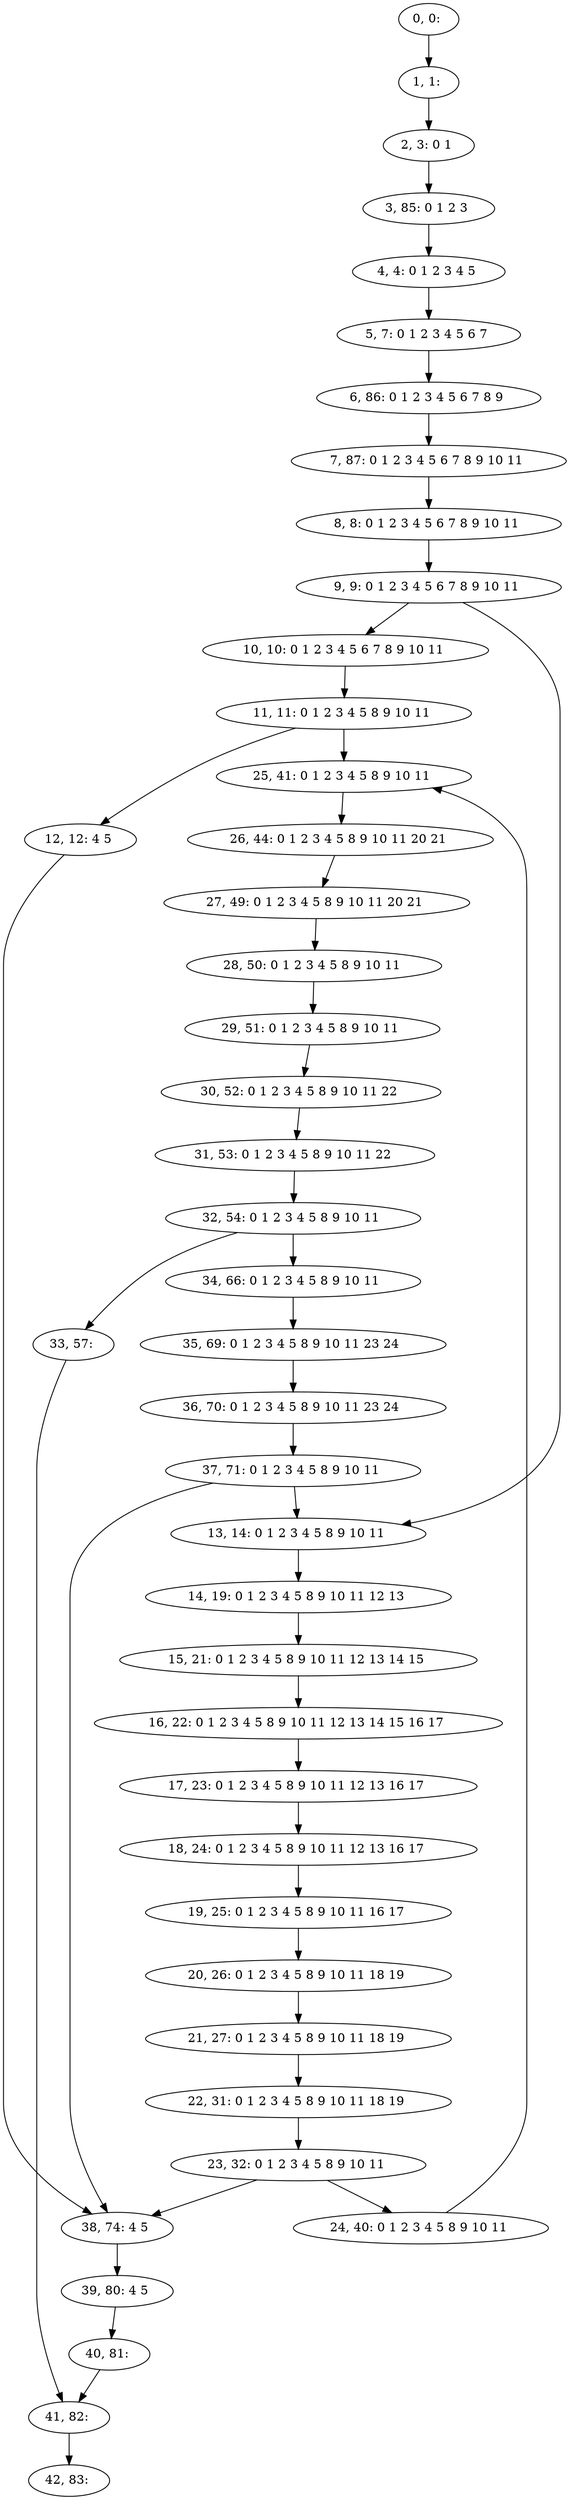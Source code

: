digraph G {
0[label="0, 0: "];
1[label="1, 1: "];
2[label="2, 3: 0 1 "];
3[label="3, 85: 0 1 2 3 "];
4[label="4, 4: 0 1 2 3 4 5 "];
5[label="5, 7: 0 1 2 3 4 5 6 7 "];
6[label="6, 86: 0 1 2 3 4 5 6 7 8 9 "];
7[label="7, 87: 0 1 2 3 4 5 6 7 8 9 10 11 "];
8[label="8, 8: 0 1 2 3 4 5 6 7 8 9 10 11 "];
9[label="9, 9: 0 1 2 3 4 5 6 7 8 9 10 11 "];
10[label="10, 10: 0 1 2 3 4 5 6 7 8 9 10 11 "];
11[label="11, 11: 0 1 2 3 4 5 8 9 10 11 "];
12[label="12, 12: 4 5 "];
13[label="13, 14: 0 1 2 3 4 5 8 9 10 11 "];
14[label="14, 19: 0 1 2 3 4 5 8 9 10 11 12 13 "];
15[label="15, 21: 0 1 2 3 4 5 8 9 10 11 12 13 14 15 "];
16[label="16, 22: 0 1 2 3 4 5 8 9 10 11 12 13 14 15 16 17 "];
17[label="17, 23: 0 1 2 3 4 5 8 9 10 11 12 13 16 17 "];
18[label="18, 24: 0 1 2 3 4 5 8 9 10 11 12 13 16 17 "];
19[label="19, 25: 0 1 2 3 4 5 8 9 10 11 16 17 "];
20[label="20, 26: 0 1 2 3 4 5 8 9 10 11 18 19 "];
21[label="21, 27: 0 1 2 3 4 5 8 9 10 11 18 19 "];
22[label="22, 31: 0 1 2 3 4 5 8 9 10 11 18 19 "];
23[label="23, 32: 0 1 2 3 4 5 8 9 10 11 "];
24[label="24, 40: 0 1 2 3 4 5 8 9 10 11 "];
25[label="25, 41: 0 1 2 3 4 5 8 9 10 11 "];
26[label="26, 44: 0 1 2 3 4 5 8 9 10 11 20 21 "];
27[label="27, 49: 0 1 2 3 4 5 8 9 10 11 20 21 "];
28[label="28, 50: 0 1 2 3 4 5 8 9 10 11 "];
29[label="29, 51: 0 1 2 3 4 5 8 9 10 11 "];
30[label="30, 52: 0 1 2 3 4 5 8 9 10 11 22 "];
31[label="31, 53: 0 1 2 3 4 5 8 9 10 11 22 "];
32[label="32, 54: 0 1 2 3 4 5 8 9 10 11 "];
33[label="33, 57: "];
34[label="34, 66: 0 1 2 3 4 5 8 9 10 11 "];
35[label="35, 69: 0 1 2 3 4 5 8 9 10 11 23 24 "];
36[label="36, 70: 0 1 2 3 4 5 8 9 10 11 23 24 "];
37[label="37, 71: 0 1 2 3 4 5 8 9 10 11 "];
38[label="38, 74: 4 5 "];
39[label="39, 80: 4 5 "];
40[label="40, 81: "];
41[label="41, 82: "];
42[label="42, 83: "];
0->1 ;
1->2 ;
2->3 ;
3->4 ;
4->5 ;
5->6 ;
6->7 ;
7->8 ;
8->9 ;
9->10 ;
9->13 ;
10->11 ;
11->12 ;
11->25 ;
12->38 ;
13->14 ;
14->15 ;
15->16 ;
16->17 ;
17->18 ;
18->19 ;
19->20 ;
20->21 ;
21->22 ;
22->23 ;
23->24 ;
23->38 ;
24->25 ;
25->26 ;
26->27 ;
27->28 ;
28->29 ;
29->30 ;
30->31 ;
31->32 ;
32->33 ;
32->34 ;
33->41 ;
34->35 ;
35->36 ;
36->37 ;
37->38 ;
37->13 ;
38->39 ;
39->40 ;
40->41 ;
41->42 ;
}
